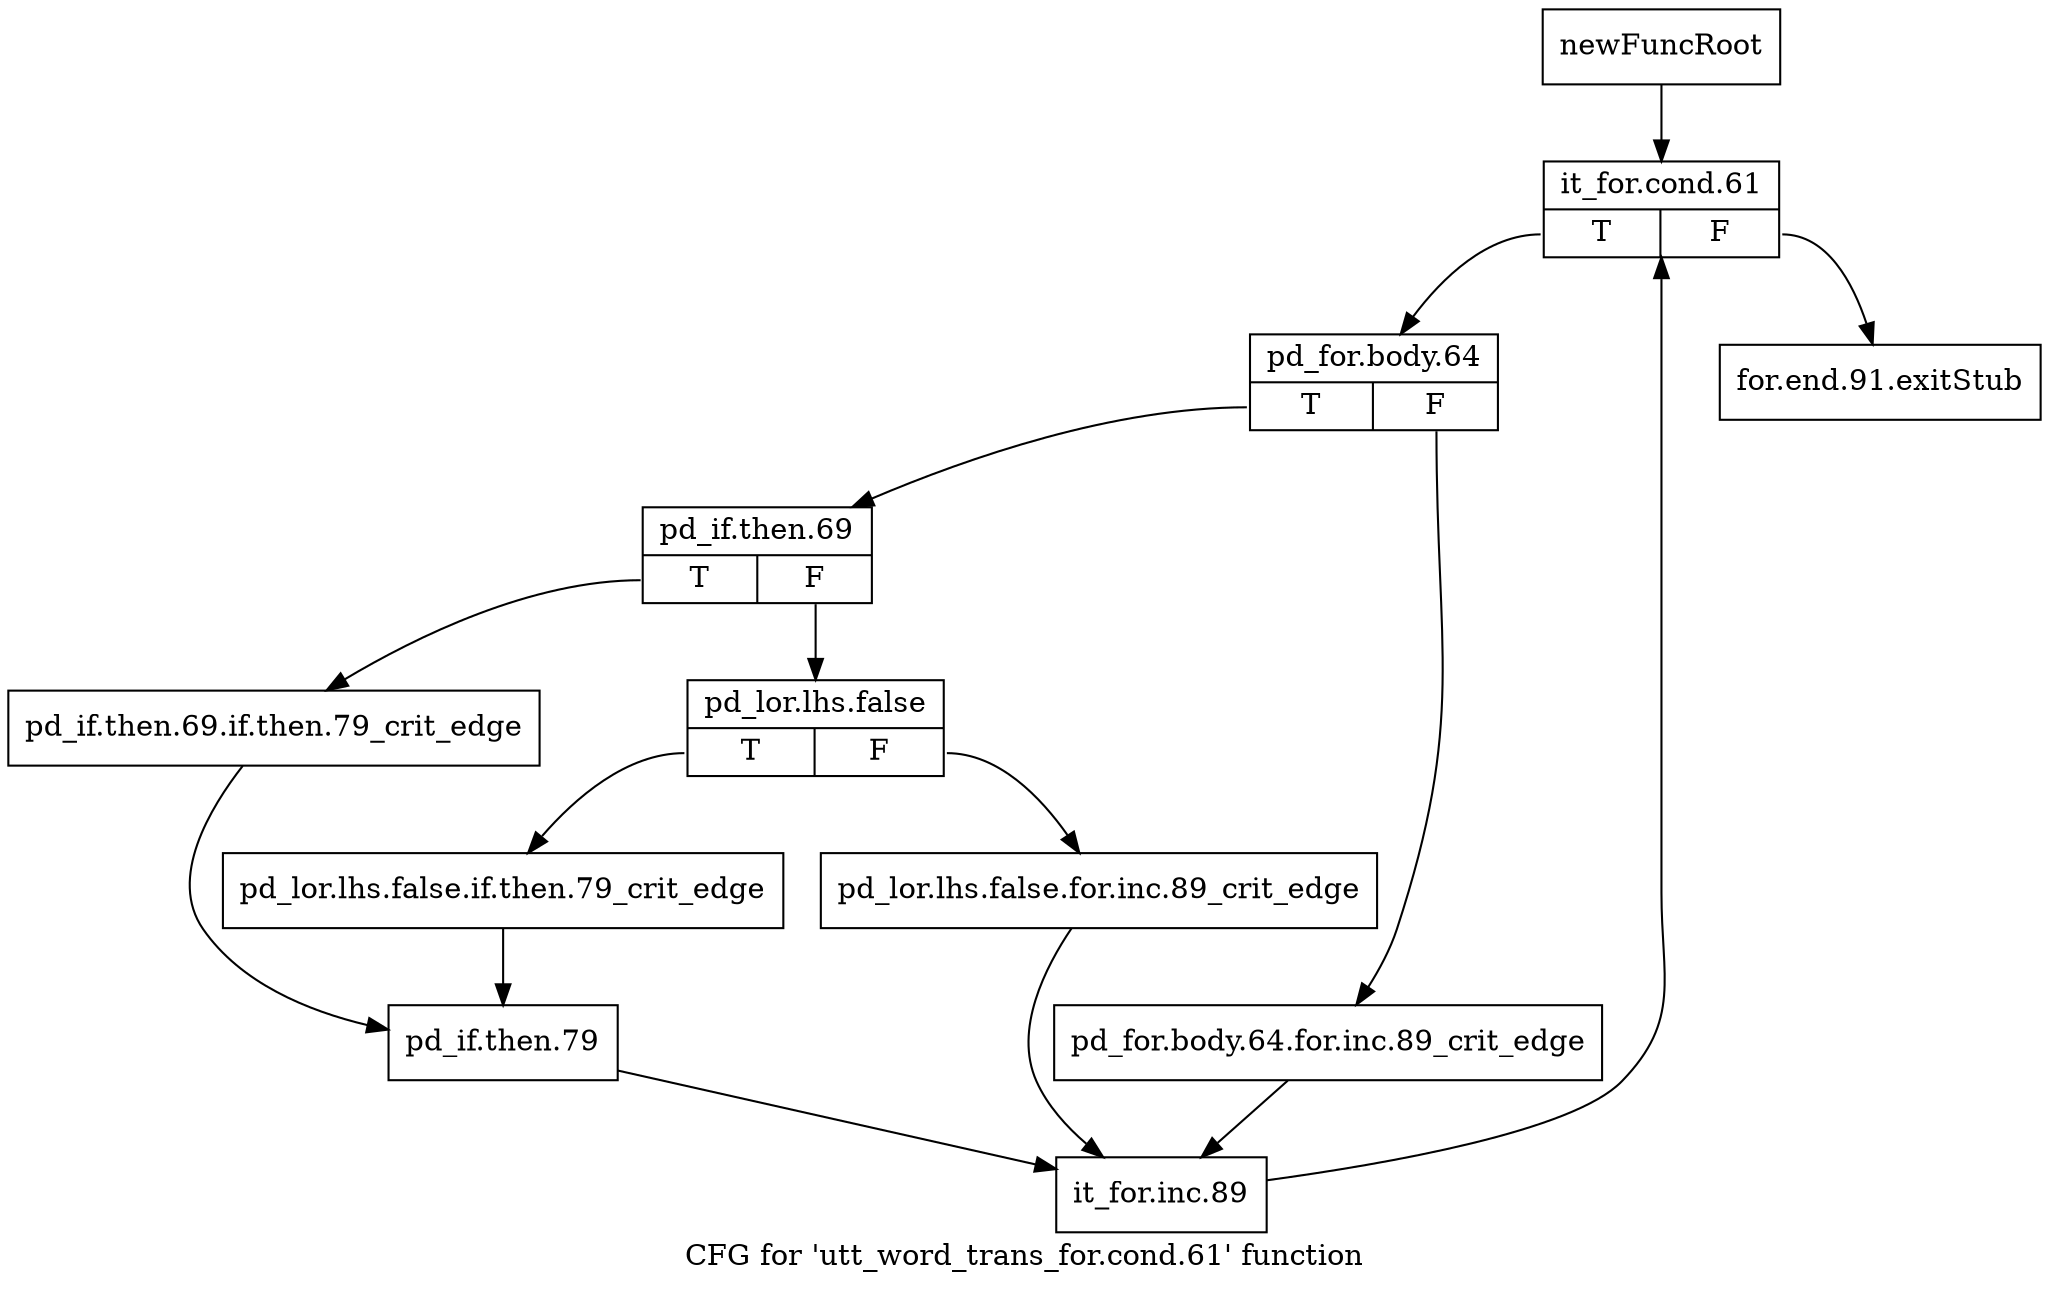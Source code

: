 digraph "CFG for 'utt_word_trans_for.cond.61' function" {
	label="CFG for 'utt_word_trans_for.cond.61' function";

	Node0x1357120 [shape=record,label="{newFuncRoot}"];
	Node0x1357120 -> Node0x135d980;
	Node0x135d160 [shape=record,label="{for.end.91.exitStub}"];
	Node0x135d980 [shape=record,label="{it_for.cond.61|{<s0>T|<s1>F}}"];
	Node0x135d980:s0 -> Node0x135d9d0;
	Node0x135d980:s1 -> Node0x135d160;
	Node0x135d9d0 [shape=record,label="{pd_for.body.64|{<s0>T|<s1>F}}"];
	Node0x135d9d0:s0 -> Node0x135da70;
	Node0x135d9d0:s1 -> Node0x135da20;
	Node0x135da20 [shape=record,label="{pd_for.body.64.for.inc.89_crit_edge}"];
	Node0x135da20 -> Node0x135dc50;
	Node0x135da70 [shape=record,label="{pd_if.then.69|{<s0>T|<s1>F}}"];
	Node0x135da70:s0 -> Node0x135dbb0;
	Node0x135da70:s1 -> Node0x135dac0;
	Node0x135dac0 [shape=record,label="{pd_lor.lhs.false|{<s0>T|<s1>F}}"];
	Node0x135dac0:s0 -> Node0x135db60;
	Node0x135dac0:s1 -> Node0x135db10;
	Node0x135db10 [shape=record,label="{pd_lor.lhs.false.for.inc.89_crit_edge}"];
	Node0x135db10 -> Node0x135dc50;
	Node0x135db60 [shape=record,label="{pd_lor.lhs.false.if.then.79_crit_edge}"];
	Node0x135db60 -> Node0x135dc00;
	Node0x135dbb0 [shape=record,label="{pd_if.then.69.if.then.79_crit_edge}"];
	Node0x135dbb0 -> Node0x135dc00;
	Node0x135dc00 [shape=record,label="{pd_if.then.79}"];
	Node0x135dc00 -> Node0x135dc50;
	Node0x135dc50 [shape=record,label="{it_for.inc.89}"];
	Node0x135dc50 -> Node0x135d980;
}
